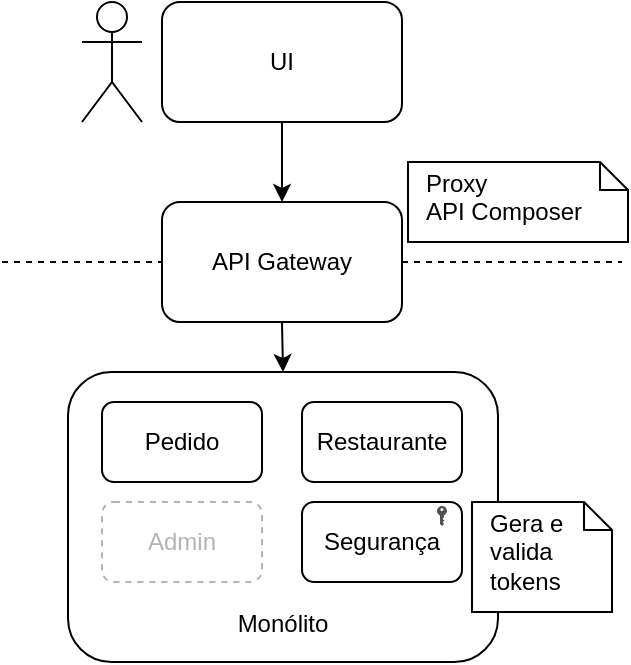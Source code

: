<mxfile pages="1" version="11.2.6" type="device"><diagram id="DlrZ3gzDUa-4JMegYOUl" name="Page-1"><mxGraphModel dx="868" dy="416" grid="1" gridSize="10" guides="1" tooltips="1" connect="1" arrows="1" fold="1" page="1" pageScale="1" pageWidth="827" pageHeight="1169" math="0" shadow="0"><root><mxCell id="0"/><mxCell id="1" parent="0"/><mxCell id="29YI-4NK2H6RyY52cROe-1" value="" style="shape=umlActor;verticalLabelPosition=bottom;labelBackgroundColor=#ffffff;verticalAlign=top;html=1;outlineConnect=0;" parent="1" vertex="1"><mxGeometry x="140" y="80" width="30" height="60" as="geometry"/></mxCell><mxCell id="29YI-4NK2H6RyY52cROe-6" style="edgeStyle=orthogonalEdgeStyle;rounded=0;orthogonalLoop=1;jettySize=auto;html=1;exitX=0.5;exitY=1;exitDx=0;exitDy=0;entryX=0.5;entryY=0;entryDx=0;entryDy=0;" parent="1" source="29YI-4NK2H6RyY52cROe-2" target="29YI-4NK2H6RyY52cROe-3" edge="1"><mxGeometry relative="1" as="geometry"/></mxCell><mxCell id="29YI-4NK2H6RyY52cROe-2" value="UI" style="rounded=1;whiteSpace=wrap;html=1;" parent="1" vertex="1"><mxGeometry x="180" y="80" width="120" height="60" as="geometry"/></mxCell><mxCell id="29YI-4NK2H6RyY52cROe-16" style="edgeStyle=orthogonalEdgeStyle;rounded=0;orthogonalLoop=1;jettySize=auto;html=1;exitX=0.5;exitY=1;exitDx=0;exitDy=0;entryX=0.5;entryY=0;entryDx=0;entryDy=0;" parent="1" source="29YI-4NK2H6RyY52cROe-3" target="29YI-4NK2H6RyY52cROe-9" edge="1"><mxGeometry relative="1" as="geometry"/></mxCell><mxCell id="29YI-4NK2H6RyY52cROe-3" value="API Gateway" style="rounded=1;whiteSpace=wrap;html=1;" parent="1" vertex="1"><mxGeometry x="180" y="180" width="120" height="60" as="geometry"/></mxCell><mxCell id="29YI-4NK2H6RyY52cROe-7" value="" style="endArrow=none;dashed=1;html=1;entryX=0;entryY=0.5;entryDx=0;entryDy=0;" parent="1" target="29YI-4NK2H6RyY52cROe-3" edge="1"><mxGeometry width="50" height="50" relative="1" as="geometry"><mxPoint x="100" y="210" as="sourcePoint"/><mxPoint x="190" y="260" as="targetPoint"/></mxGeometry></mxCell><mxCell id="29YI-4NK2H6RyY52cROe-8" value="" style="endArrow=none;dashed=1;html=1;" parent="1" edge="1"><mxGeometry width="50" height="50" relative="1" as="geometry"><mxPoint x="300" y="210" as="sourcePoint"/><mxPoint x="410" y="210" as="targetPoint"/></mxGeometry></mxCell><mxCell id="29YI-4NK2H6RyY52cROe-9" value="Monólito" style="rounded=1;whiteSpace=wrap;html=1;verticalAlign=bottom;spacingBottom=10;" parent="1" vertex="1"><mxGeometry x="133" y="265" width="215" height="145" as="geometry"/></mxCell><mxCell id="29YI-4NK2H6RyY52cROe-15" value="" style="group" parent="1" vertex="1" connectable="0"><mxGeometry x="150" y="280" width="180" height="90" as="geometry"/></mxCell><mxCell id="29YI-4NK2H6RyY52cROe-11" value="Pedido" style="rounded=1;whiteSpace=wrap;html=1;" parent="29YI-4NK2H6RyY52cROe-15" vertex="1"><mxGeometry width="80" height="40" as="geometry"/></mxCell><mxCell id="29YI-4NK2H6RyY52cROe-12" value="Restaurante" style="rounded=1;whiteSpace=wrap;html=1;" parent="29YI-4NK2H6RyY52cROe-15" vertex="1"><mxGeometry x="100" width="80" height="40" as="geometry"/></mxCell><mxCell id="29YI-4NK2H6RyY52cROe-13" value="Admin" style="rounded=1;whiteSpace=wrap;html=1;dashed=1;strokeColor=#B3B3B3;fontColor=#B3B3B3;" parent="29YI-4NK2H6RyY52cROe-15" vertex="1"><mxGeometry y="50" width="80" height="40" as="geometry"/></mxCell><mxCell id="29YI-4NK2H6RyY52cROe-14" value="Segurança" style="rounded=1;whiteSpace=wrap;html=1;" parent="29YI-4NK2H6RyY52cROe-15" vertex="1"><mxGeometry x="100" y="50" width="80" height="40" as="geometry"/></mxCell><mxCell id="29YI-4NK2H6RyY52cROe-23" value="" style="shape=image;html=1;verticalAlign=top;verticalLabelPosition=bottom;labelBackgroundColor=#ffffff;imageAspect=0;aspect=fixed;image=https://cdn3.iconfinder.com/data/icons/streamline-icon-set-free-pack/48/Streamline-68-128.png;align=left;" parent="29YI-4NK2H6RyY52cROe-15" vertex="1"><mxGeometry x="166" y="3" width="8" height="8" as="geometry"/></mxCell><mxCell id="29YI-4NK2H6RyY52cROe-25" value="" style="pointerEvents=1;shadow=0;dashed=0;html=1;strokeColor=none;fillColor=#505050;labelPosition=center;verticalLabelPosition=bottom;verticalAlign=top;outlineConnect=0;align=center;shape=mxgraph.office.security.key_permissions;" parent="29YI-4NK2H6RyY52cROe-15" vertex="1"><mxGeometry x="167.5" y="52" width="5" height="10" as="geometry"/></mxCell><mxCell id="29YI-4NK2H6RyY52cROe-18" value="Gera e valida tokens" style="shape=note;whiteSpace=wrap;html=1;size=14;verticalAlign=top;align=left;spacingTop=-3;spacingLeft=7;" parent="1" vertex="1"><mxGeometry x="335" y="330" width="70" height="55" as="geometry"/></mxCell><mxCell id="29YI-4NK2H6RyY52cROe-20" value="Proxy&lt;br&gt;API Composer" style="shape=note;whiteSpace=wrap;html=1;size=14;verticalAlign=top;align=left;spacingTop=-3;spacingLeft=7;" parent="1" vertex="1"><mxGeometry x="303" y="160" width="110" height="40" as="geometry"/></mxCell><mxCell id="29YI-4NK2H6RyY52cROe-24" value="" style="shape=image;html=1;verticalAlign=top;verticalLabelPosition=bottom;labelBackgroundColor=#ffffff;imageAspect=0;aspect=fixed;image=https://cdn3.iconfinder.com/data/icons/streamline-icon-set-free-pack/48/Streamline-68-128.png;align=left;" parent="1" vertex="1"><mxGeometry x="218" y="333" width="8" height="8" as="geometry"/></mxCell></root></mxGraphModel></diagram></mxfile>